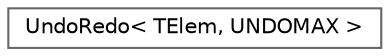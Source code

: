 digraph "Graphical Class Hierarchy"
{
 // LATEX_PDF_SIZE
  bgcolor="transparent";
  edge [fontname=Helvetica,fontsize=10,labelfontname=Helvetica,labelfontsize=10];
  node [fontname=Helvetica,fontsize=10,shape=box,height=0.2,width=0.4];
  rankdir="LR";
  Node0 [id="Node000000",label="UndoRedo\< TElem, UNDOMAX \>",height=0.2,width=0.4,color="grey40", fillcolor="white", style="filled",URL="$class_undo_redo.html",tooltip=" "];
}
